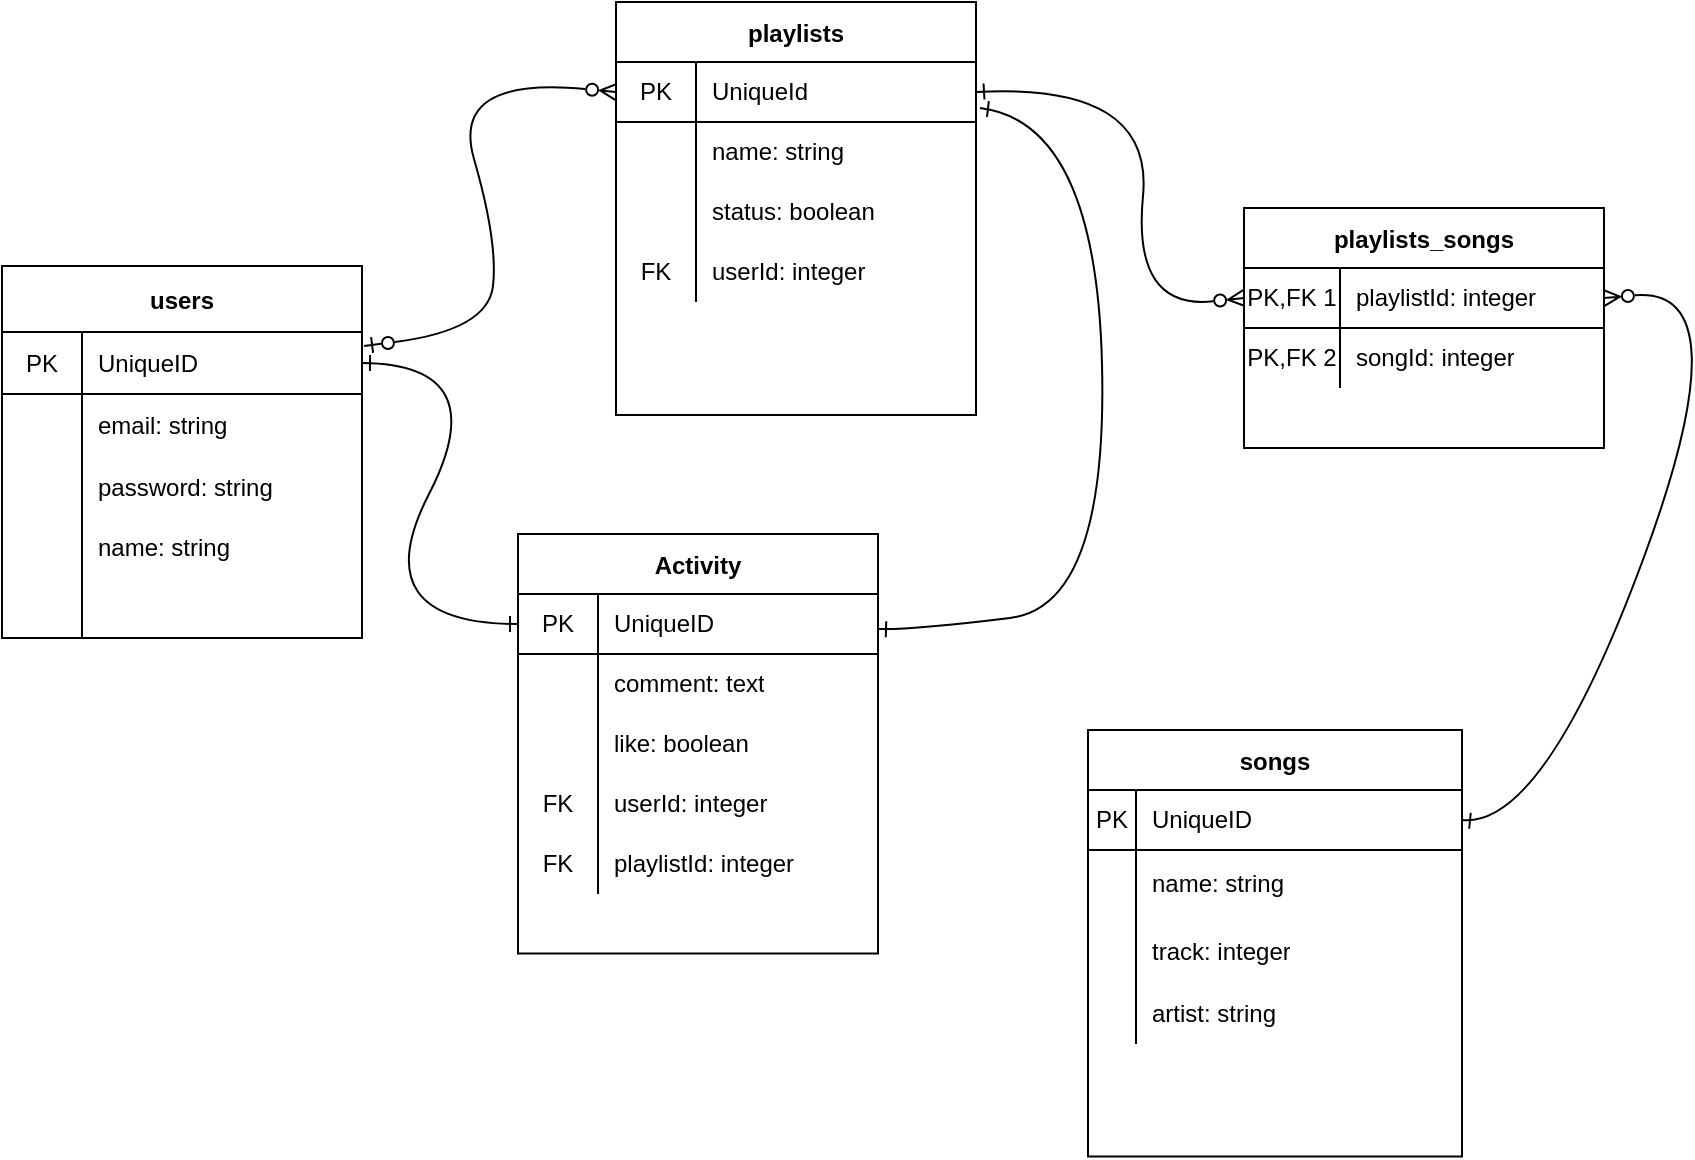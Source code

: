<mxfile>
    <diagram id="SJOlsdl9s2ceXwLDdlM0" name="Page-1">
        <mxGraphModel dx="988" dy="860" grid="0" gridSize="10" guides="1" tooltips="1" connect="1" arrows="1" fold="1" page="1" pageScale="1" pageWidth="850" pageHeight="1100" math="0" shadow="0">
            <root>
                <mxCell id="0"/>
                <mxCell id="1" parent="0"/>
                <mxCell id="33" value="songs" style="shape=table;startSize=30;container=1;collapsible=0;childLayout=tableLayout;fixedRows=1;rowLines=0;fontStyle=1;align=center;pointerEvents=1;" parent="1" vertex="1">
                    <mxGeometry x="545" y="396" width="187" height="213.25" as="geometry"/>
                </mxCell>
                <mxCell id="34" value="" style="shape=partialRectangle;html=1;whiteSpace=wrap;collapsible=0;dropTarget=0;pointerEvents=1;fillColor=none;top=0;left=0;bottom=1;right=0;points=[[0,0.5],[1,0.5]];portConstraint=eastwest;" parent="33" vertex="1">
                    <mxGeometry y="30" width="187" height="30" as="geometry"/>
                </mxCell>
                <mxCell id="35" value="PK" style="shape=partialRectangle;html=1;whiteSpace=wrap;connectable=0;fillColor=none;top=0;left=0;bottom=0;right=0;overflow=hidden;pointerEvents=1;" parent="34" vertex="1">
                    <mxGeometry width="24" height="30" as="geometry">
                        <mxRectangle width="24" height="30" as="alternateBounds"/>
                    </mxGeometry>
                </mxCell>
                <mxCell id="36" value="UniqueID" style="shape=partialRectangle;html=1;whiteSpace=wrap;connectable=0;fillColor=none;top=0;left=0;bottom=0;right=0;align=left;spacingLeft=6;overflow=hidden;pointerEvents=1;" parent="34" vertex="1">
                    <mxGeometry x="24" width="163" height="30" as="geometry">
                        <mxRectangle width="163" height="30" as="alternateBounds"/>
                    </mxGeometry>
                </mxCell>
                <mxCell id="37" value="" style="shape=partialRectangle;html=1;whiteSpace=wrap;collapsible=0;dropTarget=0;pointerEvents=1;fillColor=none;top=0;left=0;bottom=0;right=0;points=[[0,0.5],[1,0.5]];portConstraint=eastwest;" parent="33" vertex="1">
                    <mxGeometry y="60" width="187" height="34" as="geometry"/>
                </mxCell>
                <mxCell id="38" value="" style="shape=partialRectangle;html=1;whiteSpace=wrap;connectable=0;fillColor=none;top=0;left=0;bottom=0;right=0;overflow=hidden;pointerEvents=1;" parent="37" vertex="1">
                    <mxGeometry width="24" height="34" as="geometry">
                        <mxRectangle width="24" height="34" as="alternateBounds"/>
                    </mxGeometry>
                </mxCell>
                <mxCell id="39" value="name: string" style="shape=partialRectangle;html=1;whiteSpace=wrap;connectable=0;fillColor=none;top=0;left=0;bottom=0;right=0;align=left;spacingLeft=6;overflow=hidden;pointerEvents=1;" parent="37" vertex="1">
                    <mxGeometry x="24" width="163" height="34" as="geometry">
                        <mxRectangle width="163" height="34" as="alternateBounds"/>
                    </mxGeometry>
                </mxCell>
                <mxCell id="40" value="" style="shape=partialRectangle;html=1;whiteSpace=wrap;collapsible=0;dropTarget=0;pointerEvents=1;fillColor=none;top=0;left=0;bottom=0;right=0;points=[[0,0.5],[1,0.5]];portConstraint=eastwest;" parent="33" vertex="1">
                    <mxGeometry y="94" width="187" height="33" as="geometry"/>
                </mxCell>
                <mxCell id="41" value="" style="shape=partialRectangle;html=1;whiteSpace=wrap;connectable=0;fillColor=none;top=0;left=0;bottom=0;right=0;overflow=hidden;pointerEvents=1;" parent="40" vertex="1">
                    <mxGeometry width="24" height="33" as="geometry">
                        <mxRectangle width="24" height="33" as="alternateBounds"/>
                    </mxGeometry>
                </mxCell>
                <mxCell id="42" value="track: integer" style="shape=partialRectangle;html=1;whiteSpace=wrap;connectable=0;fillColor=none;top=0;left=0;bottom=0;right=0;align=left;spacingLeft=6;overflow=hidden;pointerEvents=1;" parent="40" vertex="1">
                    <mxGeometry x="24" width="163" height="33" as="geometry">
                        <mxRectangle width="163" height="33" as="alternateBounds"/>
                    </mxGeometry>
                </mxCell>
                <mxCell id="83" style="shape=partialRectangle;html=1;whiteSpace=wrap;collapsible=0;dropTarget=0;pointerEvents=1;fillColor=none;top=0;left=0;bottom=0;right=0;points=[[0,0.5],[1,0.5]];portConstraint=eastwest;" parent="33" vertex="1">
                    <mxGeometry y="127" width="187" height="30" as="geometry"/>
                </mxCell>
                <mxCell id="84" style="shape=partialRectangle;html=1;whiteSpace=wrap;connectable=0;fillColor=none;top=0;left=0;bottom=0;right=0;overflow=hidden;pointerEvents=1;" parent="83" vertex="1">
                    <mxGeometry width="24" height="30" as="geometry">
                        <mxRectangle width="24" height="30" as="alternateBounds"/>
                    </mxGeometry>
                </mxCell>
                <mxCell id="85" value="artist: string" style="shape=partialRectangle;html=1;whiteSpace=wrap;connectable=0;fillColor=none;top=0;left=0;bottom=0;right=0;align=left;spacingLeft=6;overflow=hidden;pointerEvents=1;" parent="83" vertex="1">
                    <mxGeometry x="24" width="163" height="30" as="geometry">
                        <mxRectangle width="163" height="30" as="alternateBounds"/>
                    </mxGeometry>
                </mxCell>
                <mxCell id="43" value="playlists" style="shape=table;startSize=30;container=1;collapsible=0;childLayout=tableLayout;fixedRows=1;rowLines=0;fontStyle=1;align=center;pointerEvents=1;" parent="1" vertex="1">
                    <mxGeometry x="309" y="32" width="180" height="206.5" as="geometry"/>
                </mxCell>
                <mxCell id="99" value="" style="shape=partialRectangle;html=1;whiteSpace=wrap;collapsible=0;dropTarget=0;pointerEvents=1;fillColor=none;top=0;left=0;bottom=1;right=0;points=[[0,0.5],[1,0.5]];portConstraint=eastwest;" parent="43" vertex="1">
                    <mxGeometry y="30" width="180" height="30" as="geometry"/>
                </mxCell>
                <mxCell id="100" value="PK" style="shape=partialRectangle;html=1;whiteSpace=wrap;connectable=0;fillColor=none;top=0;left=0;bottom=0;right=0;overflow=hidden;pointerEvents=1;" parent="99" vertex="1">
                    <mxGeometry width="40" height="30" as="geometry">
                        <mxRectangle width="40" height="30" as="alternateBounds"/>
                    </mxGeometry>
                </mxCell>
                <mxCell id="101" value="UniqueId" style="shape=partialRectangle;html=1;whiteSpace=wrap;connectable=0;fillColor=none;top=0;left=0;bottom=0;right=0;align=left;spacingLeft=6;overflow=hidden;pointerEvents=1;" parent="99" vertex="1">
                    <mxGeometry x="40" width="140" height="30" as="geometry">
                        <mxRectangle width="140" height="30" as="alternateBounds"/>
                    </mxGeometry>
                </mxCell>
                <mxCell id="47" value="" style="shape=partialRectangle;html=1;whiteSpace=wrap;collapsible=0;dropTarget=0;pointerEvents=1;fillColor=none;top=0;left=0;bottom=0;right=0;points=[[0,0.5],[1,0.5]];portConstraint=eastwest;" parent="43" vertex="1">
                    <mxGeometry y="60" width="180" height="30" as="geometry"/>
                </mxCell>
                <mxCell id="48" value="" style="shape=partialRectangle;html=1;whiteSpace=wrap;connectable=0;fillColor=none;top=0;left=0;bottom=0;right=0;overflow=hidden;pointerEvents=1;" parent="47" vertex="1">
                    <mxGeometry width="40" height="30" as="geometry">
                        <mxRectangle width="40" height="30" as="alternateBounds"/>
                    </mxGeometry>
                </mxCell>
                <mxCell id="49" value="name: string" style="shape=partialRectangle;html=1;whiteSpace=wrap;connectable=0;fillColor=none;top=0;left=0;bottom=0;right=0;align=left;spacingLeft=6;overflow=hidden;pointerEvents=1;" parent="47" vertex="1">
                    <mxGeometry x="40" width="140" height="30" as="geometry">
                        <mxRectangle width="140" height="30" as="alternateBounds"/>
                    </mxGeometry>
                </mxCell>
                <mxCell id="50" value="" style="shape=partialRectangle;html=1;whiteSpace=wrap;collapsible=0;dropTarget=0;pointerEvents=1;fillColor=none;top=0;left=0;bottom=0;right=0;points=[[0,0.5],[1,0.5]];portConstraint=eastwest;" parent="43" vertex="1">
                    <mxGeometry y="90" width="180" height="30" as="geometry"/>
                </mxCell>
                <mxCell id="51" value="" style="shape=partialRectangle;html=1;whiteSpace=wrap;connectable=0;fillColor=none;top=0;left=0;bottom=0;right=0;overflow=hidden;pointerEvents=1;" parent="50" vertex="1">
                    <mxGeometry width="40" height="30" as="geometry">
                        <mxRectangle width="40" height="30" as="alternateBounds"/>
                    </mxGeometry>
                </mxCell>
                <mxCell id="52" value="status: boolean" style="shape=partialRectangle;html=1;whiteSpace=wrap;connectable=0;fillColor=none;top=0;left=0;bottom=0;right=0;align=left;spacingLeft=6;overflow=hidden;pointerEvents=1;" parent="50" vertex="1">
                    <mxGeometry x="40" width="140" height="30" as="geometry">
                        <mxRectangle width="140" height="30" as="alternateBounds"/>
                    </mxGeometry>
                </mxCell>
                <mxCell id="105" style="shape=partialRectangle;html=1;whiteSpace=wrap;collapsible=0;dropTarget=0;pointerEvents=1;fillColor=none;top=0;left=0;bottom=0;right=0;points=[[0,0.5],[1,0.5]];portConstraint=eastwest;" parent="43" vertex="1">
                    <mxGeometry y="120" width="180" height="30" as="geometry"/>
                </mxCell>
                <mxCell id="106" value="FK" style="shape=partialRectangle;html=1;whiteSpace=wrap;connectable=0;fillColor=none;top=0;left=0;bottom=0;right=0;overflow=hidden;pointerEvents=1;" parent="105" vertex="1">
                    <mxGeometry width="40" height="30" as="geometry">
                        <mxRectangle width="40" height="30" as="alternateBounds"/>
                    </mxGeometry>
                </mxCell>
                <mxCell id="107" value="userId: integer" style="shape=partialRectangle;html=1;whiteSpace=wrap;connectable=0;fillColor=none;top=0;left=0;bottom=0;right=0;align=left;spacingLeft=6;overflow=hidden;pointerEvents=1;" parent="105" vertex="1">
                    <mxGeometry x="40" width="140" height="30" as="geometry">
                        <mxRectangle width="140" height="30" as="alternateBounds"/>
                    </mxGeometry>
                </mxCell>
                <mxCell id="53" value="users" style="shape=table;startSize=33;container=1;collapsible=0;childLayout=tableLayout;fixedRows=1;rowLines=0;fontStyle=1;align=center;pointerEvents=1;" parent="1" vertex="1">
                    <mxGeometry x="2" y="164" width="180" height="186" as="geometry"/>
                </mxCell>
                <mxCell id="54" value="" style="shape=partialRectangle;html=1;whiteSpace=wrap;collapsible=0;dropTarget=0;pointerEvents=1;fillColor=none;top=0;left=0;bottom=1;right=0;points=[[0,0.5],[1,0.5]];portConstraint=eastwest;" parent="53" vertex="1">
                    <mxGeometry y="33" width="180" height="31" as="geometry"/>
                </mxCell>
                <mxCell id="55" value="PK" style="shape=partialRectangle;html=1;whiteSpace=wrap;connectable=0;fillColor=none;top=0;left=0;bottom=0;right=0;overflow=hidden;pointerEvents=1;" parent="54" vertex="1">
                    <mxGeometry width="40" height="31" as="geometry">
                        <mxRectangle width="40" height="31" as="alternateBounds"/>
                    </mxGeometry>
                </mxCell>
                <mxCell id="56" value="UniqueID" style="shape=partialRectangle;html=1;whiteSpace=wrap;connectable=0;fillColor=none;top=0;left=0;bottom=0;right=0;align=left;spacingLeft=6;overflow=hidden;pointerEvents=1;" parent="54" vertex="1">
                    <mxGeometry x="40" width="140" height="31" as="geometry">
                        <mxRectangle width="140" height="31" as="alternateBounds"/>
                    </mxGeometry>
                </mxCell>
                <mxCell id="57" value="" style="shape=partialRectangle;html=1;whiteSpace=wrap;collapsible=0;dropTarget=0;pointerEvents=1;fillColor=none;top=0;left=0;bottom=0;right=0;points=[[0,0.5],[1,0.5]];portConstraint=eastwest;" parent="53" vertex="1">
                    <mxGeometry y="64" width="180" height="32" as="geometry"/>
                </mxCell>
                <mxCell id="58" value="" style="shape=partialRectangle;html=1;whiteSpace=wrap;connectable=0;fillColor=none;top=0;left=0;bottom=0;right=0;overflow=hidden;pointerEvents=1;" parent="57" vertex="1">
                    <mxGeometry width="40" height="32" as="geometry">
                        <mxRectangle width="40" height="32" as="alternateBounds"/>
                    </mxGeometry>
                </mxCell>
                <mxCell id="59" value="email: string" style="shape=partialRectangle;html=1;whiteSpace=wrap;connectable=0;fillColor=none;top=0;left=0;bottom=0;right=0;align=left;spacingLeft=6;overflow=hidden;pointerEvents=1;" parent="57" vertex="1">
                    <mxGeometry x="40" width="140" height="32" as="geometry">
                        <mxRectangle width="140" height="32" as="alternateBounds"/>
                    </mxGeometry>
                </mxCell>
                <mxCell id="60" value="" style="shape=partialRectangle;html=1;whiteSpace=wrap;collapsible=0;dropTarget=0;pointerEvents=1;fillColor=none;top=0;left=0;bottom=0;right=0;points=[[0,0.5],[1,0.5]];portConstraint=eastwest;" parent="53" vertex="1">
                    <mxGeometry y="96" width="180" height="30" as="geometry"/>
                </mxCell>
                <mxCell id="61" value="" style="shape=partialRectangle;html=1;whiteSpace=wrap;connectable=0;fillColor=none;top=0;left=0;bottom=0;right=0;overflow=hidden;pointerEvents=1;" parent="60" vertex="1">
                    <mxGeometry width="40" height="30" as="geometry">
                        <mxRectangle width="40" height="30" as="alternateBounds"/>
                    </mxGeometry>
                </mxCell>
                <mxCell id="62" value="password: string" style="shape=partialRectangle;html=1;whiteSpace=wrap;connectable=0;fillColor=none;top=0;left=0;bottom=0;right=0;align=left;spacingLeft=6;overflow=hidden;pointerEvents=1;" parent="60" vertex="1">
                    <mxGeometry x="40" width="140" height="30" as="geometry">
                        <mxRectangle width="140" height="30" as="alternateBounds"/>
                    </mxGeometry>
                </mxCell>
                <mxCell id="77" style="shape=partialRectangle;html=1;whiteSpace=wrap;collapsible=0;dropTarget=0;pointerEvents=1;fillColor=none;top=0;left=0;bottom=0;right=0;points=[[0,0.5],[1,0.5]];portConstraint=eastwest;" parent="53" vertex="1">
                    <mxGeometry y="126" width="180" height="30" as="geometry"/>
                </mxCell>
                <mxCell id="78" style="shape=partialRectangle;html=1;whiteSpace=wrap;connectable=0;fillColor=none;top=0;left=0;bottom=0;right=0;overflow=hidden;pointerEvents=1;" parent="77" vertex="1">
                    <mxGeometry width="40" height="30" as="geometry">
                        <mxRectangle width="40" height="30" as="alternateBounds"/>
                    </mxGeometry>
                </mxCell>
                <mxCell id="79" value="name: string" style="shape=partialRectangle;html=1;whiteSpace=wrap;connectable=0;fillColor=none;top=0;left=0;bottom=0;right=0;align=left;spacingLeft=6;overflow=hidden;pointerEvents=1;" parent="77" vertex="1">
                    <mxGeometry x="40" width="140" height="30" as="geometry">
                        <mxRectangle width="140" height="30" as="alternateBounds"/>
                    </mxGeometry>
                </mxCell>
                <mxCell id="80" style="shape=partialRectangle;html=1;whiteSpace=wrap;collapsible=0;dropTarget=0;pointerEvents=1;fillColor=none;top=0;left=0;bottom=0;right=0;points=[[0,0.5],[1,0.5]];portConstraint=eastwest;" parent="53" vertex="1">
                    <mxGeometry y="156" width="180" height="30" as="geometry"/>
                </mxCell>
                <mxCell id="81" style="shape=partialRectangle;html=1;whiteSpace=wrap;connectable=0;fillColor=none;top=0;left=0;bottom=0;right=0;overflow=hidden;pointerEvents=1;" parent="80" vertex="1">
                    <mxGeometry width="40" height="30" as="geometry">
                        <mxRectangle width="40" height="30" as="alternateBounds"/>
                    </mxGeometry>
                </mxCell>
                <mxCell id="82" style="shape=partialRectangle;html=1;whiteSpace=wrap;connectable=0;fillColor=none;top=0;left=0;bottom=0;right=0;align=left;spacingLeft=6;overflow=hidden;pointerEvents=1;" parent="80" vertex="1">
                    <mxGeometry x="40" width="140" height="30" as="geometry">
                        <mxRectangle width="140" height="30" as="alternateBounds"/>
                    </mxGeometry>
                </mxCell>
                <mxCell id="86" value="playlists_songs" style="shape=table;startSize=30;container=1;collapsible=0;childLayout=tableLayout;fixedRows=1;rowLines=0;fontStyle=1;align=center;pointerEvents=1;" parent="1" vertex="1">
                    <mxGeometry x="623" y="135" width="180" height="120" as="geometry"/>
                </mxCell>
                <mxCell id="87" value="" style="shape=partialRectangle;html=1;whiteSpace=wrap;collapsible=0;dropTarget=0;pointerEvents=1;fillColor=none;top=0;left=0;bottom=1;right=0;points=[[0,0.5],[1,0.5]];portConstraint=eastwest;" parent="86" vertex="1">
                    <mxGeometry y="30" width="180" height="30" as="geometry"/>
                </mxCell>
                <mxCell id="88" value="PK,FK 1" style="shape=partialRectangle;html=1;whiteSpace=wrap;connectable=0;fillColor=none;top=0;left=0;bottom=0;right=0;overflow=hidden;pointerEvents=1;" parent="87" vertex="1">
                    <mxGeometry width="48" height="30" as="geometry">
                        <mxRectangle width="48" height="30" as="alternateBounds"/>
                    </mxGeometry>
                </mxCell>
                <mxCell id="89" value="playlistId: integer" style="shape=partialRectangle;html=1;whiteSpace=wrap;connectable=0;fillColor=none;top=0;left=0;bottom=0;right=0;align=left;spacingLeft=6;overflow=hidden;pointerEvents=1;" parent="87" vertex="1">
                    <mxGeometry x="48" width="132" height="30" as="geometry">
                        <mxRectangle width="132" height="30" as="alternateBounds"/>
                    </mxGeometry>
                </mxCell>
                <mxCell id="90" value="" style="shape=partialRectangle;html=1;whiteSpace=wrap;collapsible=0;dropTarget=0;pointerEvents=1;fillColor=none;top=0;left=0;bottom=0;right=0;points=[[0,0.5],[1,0.5]];portConstraint=eastwest;" parent="86" vertex="1">
                    <mxGeometry y="60" width="180" height="30" as="geometry"/>
                </mxCell>
                <mxCell id="91" value="PK,FK 2" style="shape=partialRectangle;html=1;whiteSpace=wrap;connectable=0;fillColor=none;top=0;left=0;bottom=0;right=0;overflow=hidden;pointerEvents=1;" parent="90" vertex="1">
                    <mxGeometry width="48" height="30" as="geometry">
                        <mxRectangle width="48" height="30" as="alternateBounds"/>
                    </mxGeometry>
                </mxCell>
                <mxCell id="92" value="songId: integer" style="shape=partialRectangle;html=1;whiteSpace=wrap;connectable=0;fillColor=none;top=0;left=0;bottom=0;right=0;align=left;spacingLeft=6;overflow=hidden;pointerEvents=1;" parent="90" vertex="1">
                    <mxGeometry x="48" width="132" height="30" as="geometry">
                        <mxRectangle width="132" height="30" as="alternateBounds"/>
                    </mxGeometry>
                </mxCell>
                <mxCell id="96" value="" style="curved=1;endArrow=ERzeroToMany;html=1;startArrow=ERzeroToOne;startFill=0;endFill=0;exitX=1.006;exitY=0.226;exitDx=0;exitDy=0;exitPerimeter=0;entryX=0;entryY=0.5;entryDx=0;entryDy=0;" parent="1" source="54" target="99" edge="1">
                    <mxGeometry width="50" height="50" relative="1" as="geometry">
                        <mxPoint x="195" y="196" as="sourcePoint"/>
                        <mxPoint x="286" y="103" as="targetPoint"/>
                        <Array as="points">
                            <mxPoint x="245" y="196"/>
                            <mxPoint x="250" y="152"/>
                            <mxPoint x="226" y="69"/>
                        </Array>
                    </mxGeometry>
                </mxCell>
                <mxCell id="98" value="" style="endArrow=ERone;html=1;curved=1;startArrow=ERzeroToMany;startFill=0;endFill=0;entryX=1;entryY=0.5;entryDx=0;entryDy=0;exitX=0;exitY=0.5;exitDx=0;exitDy=0;" parent="1" source="87" target="99" edge="1">
                    <mxGeometry width="50" height="50" relative="1" as="geometry">
                        <mxPoint x="589" y="167" as="sourcePoint"/>
                        <mxPoint x="560" y="107" as="targetPoint"/>
                        <Array as="points">
                            <mxPoint x="567" y="186"/>
                            <mxPoint x="578" y="72"/>
                        </Array>
                    </mxGeometry>
                </mxCell>
                <mxCell id="108" value="Activity" style="shape=table;startSize=30;container=1;collapsible=0;childLayout=tableLayout;fixedRows=1;rowLines=0;fontStyle=1;align=center;pointerEvents=1;" vertex="1" parent="1">
                    <mxGeometry x="260" y="298" width="180" height="209.75" as="geometry"/>
                </mxCell>
                <mxCell id="109" value="" style="shape=partialRectangle;html=1;whiteSpace=wrap;collapsible=0;dropTarget=0;pointerEvents=1;fillColor=none;top=0;left=0;bottom=1;right=0;points=[[0,0.5],[1,0.5]];portConstraint=eastwest;" vertex="1" parent="108">
                    <mxGeometry y="30" width="180" height="30" as="geometry"/>
                </mxCell>
                <mxCell id="110" value="PK" style="shape=partialRectangle;html=1;whiteSpace=wrap;connectable=0;fillColor=none;top=0;left=0;bottom=0;right=0;overflow=hidden;pointerEvents=1;" vertex="1" parent="109">
                    <mxGeometry width="40" height="30" as="geometry">
                        <mxRectangle width="40" height="30" as="alternateBounds"/>
                    </mxGeometry>
                </mxCell>
                <mxCell id="111" value="UniqueID" style="shape=partialRectangle;html=1;whiteSpace=wrap;connectable=0;fillColor=none;top=0;left=0;bottom=0;right=0;align=left;spacingLeft=6;overflow=hidden;pointerEvents=1;" vertex="1" parent="109">
                    <mxGeometry x="40" width="140" height="30" as="geometry">
                        <mxRectangle width="140" height="30" as="alternateBounds"/>
                    </mxGeometry>
                </mxCell>
                <mxCell id="112" value="" style="shape=partialRectangle;html=1;whiteSpace=wrap;collapsible=0;dropTarget=0;pointerEvents=1;fillColor=none;top=0;left=0;bottom=0;right=0;points=[[0,0.5],[1,0.5]];portConstraint=eastwest;" vertex="1" parent="108">
                    <mxGeometry y="60" width="180" height="30" as="geometry"/>
                </mxCell>
                <mxCell id="113" value="" style="shape=partialRectangle;html=1;whiteSpace=wrap;connectable=0;fillColor=none;top=0;left=0;bottom=0;right=0;overflow=hidden;pointerEvents=1;" vertex="1" parent="112">
                    <mxGeometry width="40" height="30" as="geometry">
                        <mxRectangle width="40" height="30" as="alternateBounds"/>
                    </mxGeometry>
                </mxCell>
                <mxCell id="114" value="comment: text" style="shape=partialRectangle;html=1;whiteSpace=wrap;connectable=0;fillColor=none;top=0;left=0;bottom=0;right=0;align=left;spacingLeft=6;overflow=hidden;pointerEvents=1;" vertex="1" parent="112">
                    <mxGeometry x="40" width="140" height="30" as="geometry">
                        <mxRectangle width="140" height="30" as="alternateBounds"/>
                    </mxGeometry>
                </mxCell>
                <mxCell id="115" value="" style="shape=partialRectangle;html=1;whiteSpace=wrap;collapsible=0;dropTarget=0;pointerEvents=1;fillColor=none;top=0;left=0;bottom=0;right=0;points=[[0,0.5],[1,0.5]];portConstraint=eastwest;" vertex="1" parent="108">
                    <mxGeometry y="90" width="180" height="30" as="geometry"/>
                </mxCell>
                <mxCell id="116" value="" style="shape=partialRectangle;html=1;whiteSpace=wrap;connectable=0;fillColor=none;top=0;left=0;bottom=0;right=0;overflow=hidden;pointerEvents=1;" vertex="1" parent="115">
                    <mxGeometry width="40" height="30" as="geometry">
                        <mxRectangle width="40" height="30" as="alternateBounds"/>
                    </mxGeometry>
                </mxCell>
                <mxCell id="117" value="like: boolean" style="shape=partialRectangle;html=1;whiteSpace=wrap;connectable=0;fillColor=none;top=0;left=0;bottom=0;right=0;align=left;spacingLeft=6;overflow=hidden;pointerEvents=1;" vertex="1" parent="115">
                    <mxGeometry x="40" width="140" height="30" as="geometry">
                        <mxRectangle width="140" height="30" as="alternateBounds"/>
                    </mxGeometry>
                </mxCell>
                <mxCell id="118" style="shape=partialRectangle;html=1;whiteSpace=wrap;collapsible=0;dropTarget=0;pointerEvents=1;fillColor=none;top=0;left=0;bottom=0;right=0;points=[[0,0.5],[1,0.5]];portConstraint=eastwest;" vertex="1" parent="108">
                    <mxGeometry y="120" width="180" height="30" as="geometry"/>
                </mxCell>
                <mxCell id="119" value="FK" style="shape=partialRectangle;html=1;whiteSpace=wrap;connectable=0;fillColor=none;top=0;left=0;bottom=0;right=0;overflow=hidden;pointerEvents=1;" vertex="1" parent="118">
                    <mxGeometry width="40" height="30" as="geometry">
                        <mxRectangle width="40" height="30" as="alternateBounds"/>
                    </mxGeometry>
                </mxCell>
                <mxCell id="120" value="userId: integer" style="shape=partialRectangle;html=1;whiteSpace=wrap;connectable=0;fillColor=none;top=0;left=0;bottom=0;right=0;align=left;spacingLeft=6;overflow=hidden;pointerEvents=1;" vertex="1" parent="118">
                    <mxGeometry x="40" width="140" height="30" as="geometry">
                        <mxRectangle width="140" height="30" as="alternateBounds"/>
                    </mxGeometry>
                </mxCell>
                <mxCell id="121" style="shape=partialRectangle;html=1;whiteSpace=wrap;collapsible=0;dropTarget=0;pointerEvents=1;fillColor=none;top=0;left=0;bottom=0;right=0;points=[[0,0.5],[1,0.5]];portConstraint=eastwest;" vertex="1" parent="108">
                    <mxGeometry y="150" width="180" height="30" as="geometry"/>
                </mxCell>
                <mxCell id="122" value="FK" style="shape=partialRectangle;html=1;whiteSpace=wrap;connectable=0;fillColor=none;top=0;left=0;bottom=0;right=0;overflow=hidden;pointerEvents=1;" vertex="1" parent="121">
                    <mxGeometry width="40" height="30" as="geometry">
                        <mxRectangle width="40" height="30" as="alternateBounds"/>
                    </mxGeometry>
                </mxCell>
                <mxCell id="123" value="playlistId: integer" style="shape=partialRectangle;html=1;whiteSpace=wrap;connectable=0;fillColor=none;top=0;left=0;bottom=0;right=0;align=left;spacingLeft=6;overflow=hidden;pointerEvents=1;" vertex="1" parent="121">
                    <mxGeometry x="40" width="140" height="30" as="geometry">
                        <mxRectangle width="140" height="30" as="alternateBounds"/>
                    </mxGeometry>
                </mxCell>
                <mxCell id="127" value="" style="curved=1;endArrow=ERone;html=1;endFill=0;startArrow=ERone;startFill=0;entryX=1.011;entryY=0.767;entryDx=0;entryDy=0;entryPerimeter=0;" edge="1" parent="1" source="109" target="99">
                    <mxGeometry width="50" height="50" relative="1" as="geometry">
                        <mxPoint x="442" y="346" as="sourcePoint"/>
                        <mxPoint x="457" y="296" as="targetPoint"/>
                        <Array as="points">
                            <mxPoint x="457" y="346"/>
                            <mxPoint x="555" y="334"/>
                            <mxPoint x="549" y="92"/>
                        </Array>
                    </mxGeometry>
                </mxCell>
                <mxCell id="128" value="" style="curved=1;endArrow=ERzeroToMany;html=1;endFill=0;startArrow=ERone;startFill=0;exitX=1;exitY=0.5;exitDx=0;exitDy=0;entryX=1;entryY=0.5;entryDx=0;entryDy=0;" edge="1" parent="1" source="34" target="87">
                    <mxGeometry width="50" height="50" relative="1" as="geometry">
                        <mxPoint x="697" y="462" as="sourcePoint"/>
                        <mxPoint x="732" y="333" as="targetPoint"/>
                        <Array as="points">
                            <mxPoint x="773" y="445"/>
                            <mxPoint x="873" y="174"/>
                        </Array>
                    </mxGeometry>
                </mxCell>
                <mxCell id="129" value="" style="curved=1;endArrow=ERone;html=1;endFill=0;startArrow=ERone;startFill=0;exitX=0;exitY=0.5;exitDx=0;exitDy=0;entryX=1;entryY=0.5;entryDx=0;entryDy=0;" edge="1" parent="1" source="109" target="54">
                    <mxGeometry width="50" height="50" relative="1" as="geometry">
                        <mxPoint x="229" y="285" as="sourcePoint"/>
                        <mxPoint x="194" y="221" as="targetPoint"/>
                        <Array as="points">
                            <mxPoint x="182" y="343"/>
                            <mxPoint x="249" y="213"/>
                        </Array>
                    </mxGeometry>
                </mxCell>
            </root>
        </mxGraphModel>
    </diagram>
</mxfile>